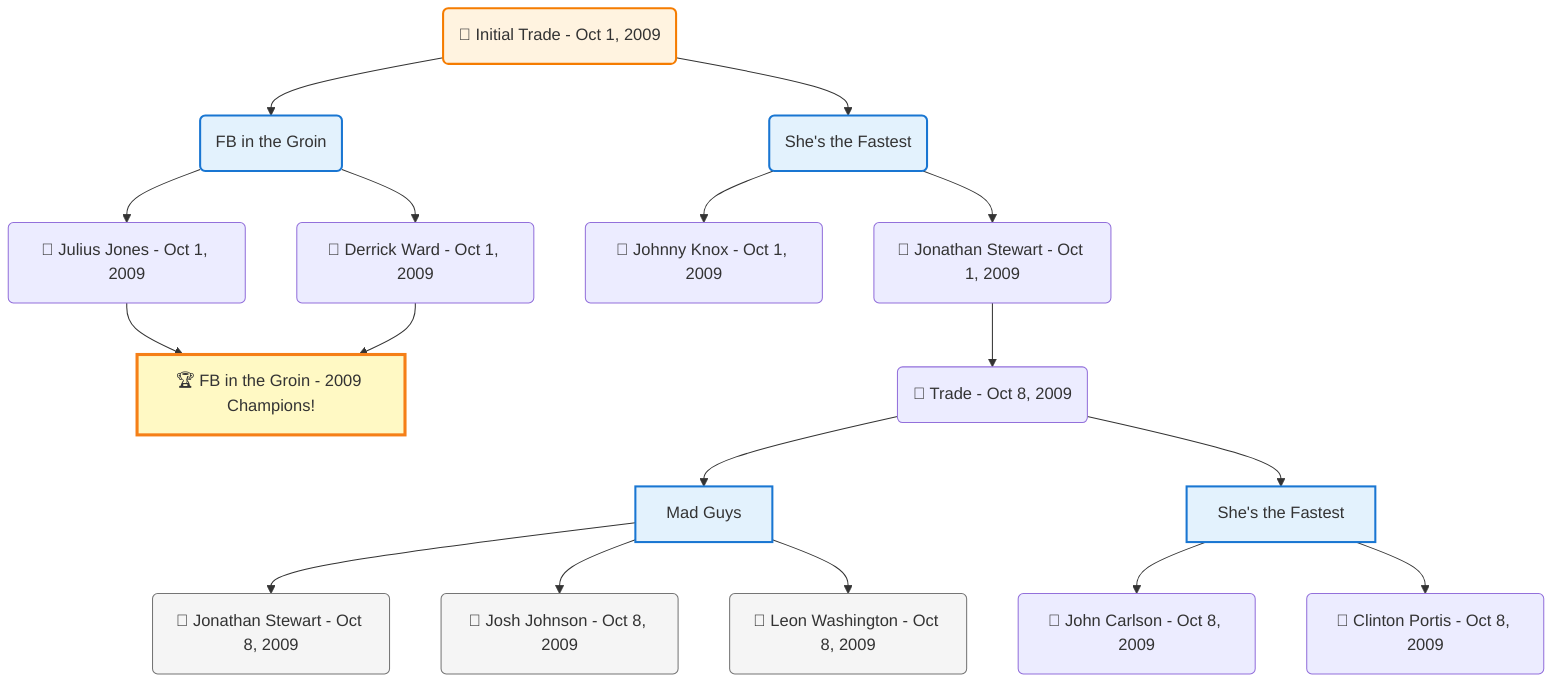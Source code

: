 flowchart TD

    TRADE_MAIN("🔄 Initial Trade - Oct 1, 2009")
    TEAM_1("FB in the Groin")
    TEAM_2("She's the Fastest")
    NODE_6bd2dbc8-26a3-4b6e-8848-0ab9fd44aa1c("🔄 Julius Jones - Oct 1, 2009")
    CHAMP_f483ecf1-cd17-4991-854b-e52dfc957b45_2009["🏆 FB in the Groin - 2009 Champions!"]
    NODE_83285925-8d16-4bc1-b0fb-55a3915fa4da("🔄 Jonathan Stewart - Oct 1, 2009")
    TRADE_0b8cd5d1-7674-455b-826f-b515a7ac8bca_3("🔄 Trade - Oct 8, 2009")
    TEAM_f5908944-6efd-40eb-af54-6c53004e0e2f_4["Mad Guys"]
    NODE_fe13f67c-e519-4a4c-8aee-8aaf23063a80("🔄 Jonathan Stewart - Oct 8, 2009")
    NODE_6f7575c2-0315-4245-ba61-c41c2e2dfed5("🔄 Josh Johnson - Oct 8, 2009")
    NODE_005c917d-55e3-4e5e-986e-d32250664d36("🔄 Leon Washington - Oct 8, 2009")
    TEAM_4449259f-64af-44fd-9235-1facc0926234_5["She's the Fastest"]
    NODE_53a5d3f6-2275-4eaa-95eb-9d27ae6fc171("🔄 John Carlson - Oct 8, 2009")
    NODE_ef973909-1ab1-4e36-ad3a-ab44db4210d9("🔄 Clinton Portis - Oct 8, 2009")
    NODE_d83fde35-d3b4-4078-b9f5-8c7decd47ba4("🔄 Johnny Knox - Oct 1, 2009")
    NODE_a26c503a-f2bc-4cab-996f-f0253689a18b("🔄 Derrick Ward - Oct 1, 2009")

    TRADE_MAIN --> TEAM_1
    TRADE_MAIN --> TEAM_2
    TEAM_1 --> NODE_6bd2dbc8-26a3-4b6e-8848-0ab9fd44aa1c
    NODE_6bd2dbc8-26a3-4b6e-8848-0ab9fd44aa1c --> CHAMP_f483ecf1-cd17-4991-854b-e52dfc957b45_2009
    TEAM_2 --> NODE_83285925-8d16-4bc1-b0fb-55a3915fa4da
    NODE_83285925-8d16-4bc1-b0fb-55a3915fa4da --> TRADE_0b8cd5d1-7674-455b-826f-b515a7ac8bca_3
    TRADE_0b8cd5d1-7674-455b-826f-b515a7ac8bca_3 --> TEAM_f5908944-6efd-40eb-af54-6c53004e0e2f_4
    TEAM_f5908944-6efd-40eb-af54-6c53004e0e2f_4 --> NODE_fe13f67c-e519-4a4c-8aee-8aaf23063a80
    TEAM_f5908944-6efd-40eb-af54-6c53004e0e2f_4 --> NODE_6f7575c2-0315-4245-ba61-c41c2e2dfed5
    TEAM_f5908944-6efd-40eb-af54-6c53004e0e2f_4 --> NODE_005c917d-55e3-4e5e-986e-d32250664d36
    TRADE_0b8cd5d1-7674-455b-826f-b515a7ac8bca_3 --> TEAM_4449259f-64af-44fd-9235-1facc0926234_5
    TEAM_4449259f-64af-44fd-9235-1facc0926234_5 --> NODE_53a5d3f6-2275-4eaa-95eb-9d27ae6fc171
    TEAM_4449259f-64af-44fd-9235-1facc0926234_5 --> NODE_ef973909-1ab1-4e36-ad3a-ab44db4210d9
    TEAM_2 --> NODE_d83fde35-d3b4-4078-b9f5-8c7decd47ba4
    TEAM_1 --> NODE_a26c503a-f2bc-4cab-996f-f0253689a18b
    NODE_a26c503a-f2bc-4cab-996f-f0253689a18b --> CHAMP_f483ecf1-cd17-4991-854b-e52dfc957b45_2009

    %% Node styling
    classDef teamNode fill:#e3f2fd,stroke:#1976d2,stroke-width:2px
    classDef tradeNode fill:#fff3e0,stroke:#f57c00,stroke-width:2px
    classDef playerNode fill:#f3e5f5,stroke:#7b1fa2,stroke-width:1px
    classDef nonRootPlayerNode fill:#f5f5f5,stroke:#757575,stroke-width:1px
    classDef endNode fill:#ffebee,stroke:#c62828,stroke-width:2px
    classDef waiverNode fill:#e8f5e8,stroke:#388e3c,stroke-width:2px
    classDef championshipNode fill:#fff9c4,stroke:#f57f17,stroke-width:3px

    class TEAM_1,TEAM_2,TEAM_f5908944-6efd-40eb-af54-6c53004e0e2f_4,TEAM_4449259f-64af-44fd-9235-1facc0926234_5 teamNode
    class CHAMP_f483ecf1-cd17-4991-854b-e52dfc957b45_2009 championshipNode
    class NODE_fe13f67c-e519-4a4c-8aee-8aaf23063a80,NODE_6f7575c2-0315-4245-ba61-c41c2e2dfed5,NODE_005c917d-55e3-4e5e-986e-d32250664d36 nonRootPlayerNode
    class TRADE_MAIN tradeNode